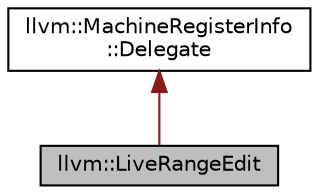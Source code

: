 digraph "llvm::LiveRangeEdit"
{
 // LATEX_PDF_SIZE
  bgcolor="transparent";
  edge [fontname="Helvetica",fontsize="10",labelfontname="Helvetica",labelfontsize="10"];
  node [fontname="Helvetica",fontsize="10",shape="box"];
  Node1 [label="llvm::LiveRangeEdit",height=0.2,width=0.4,color="black", fillcolor="grey75", style="filled", fontcolor="black",tooltip=" "];
  Node2 -> Node1 [dir="back",color="firebrick4",fontsize="10",style="solid",fontname="Helvetica"];
  Node2 [label="llvm::MachineRegisterInfo\l::Delegate",height=0.2,width=0.4,color="black",URL="$classllvm_1_1MachineRegisterInfo_1_1Delegate.html",tooltip=" "];
}
